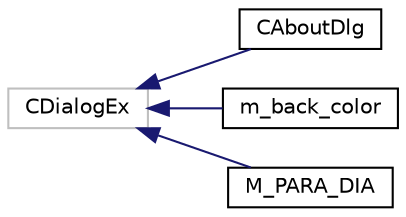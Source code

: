 digraph "Graphical Class Hierarchy"
{
  edge [fontname="Helvetica",fontsize="10",labelfontname="Helvetica",labelfontsize="10"];
  node [fontname="Helvetica",fontsize="10",shape=record];
  rankdir="LR";
  Node16 [label="CDialogEx",height=0.2,width=0.4,color="grey75", fillcolor="white", style="filled"];
  Node16 -> Node0 [dir="back",color="midnightblue",fontsize="10",style="solid",fontname="Helvetica"];
  Node0 [label="CAboutDlg",height=0.2,width=0.4,color="black", fillcolor="white", style="filled",URL="$class_c_about_dlg.html"];
  Node16 -> Node18 [dir="back",color="midnightblue",fontsize="10",style="solid",fontname="Helvetica"];
  Node18 [label="m_back_color",height=0.2,width=0.4,color="black", fillcolor="white", style="filled",URL="$classm__back__color.html",tooltip="设置背景颜色的对话框类m_back_color  该对话框用于用户选择当前文字的背景颜色 如果用户选择了一段文字，则..."];
  Node16 -> Node19 [dir="back",color="midnightblue",fontsize="10",style="solid",fontname="Helvetica"];
  Node19 [label="M_PARA_DIA",height=0.2,width=0.4,color="black", fillcolor="white", style="filled",URL="$class_m___p_a_r_a___d_i_a.html",tooltip="设置行间距以及字间距的对话框类M_PARA_DIA  该对话框用于用户设置行间距以及字间距 如果用户选择了一段文字..."];
}
